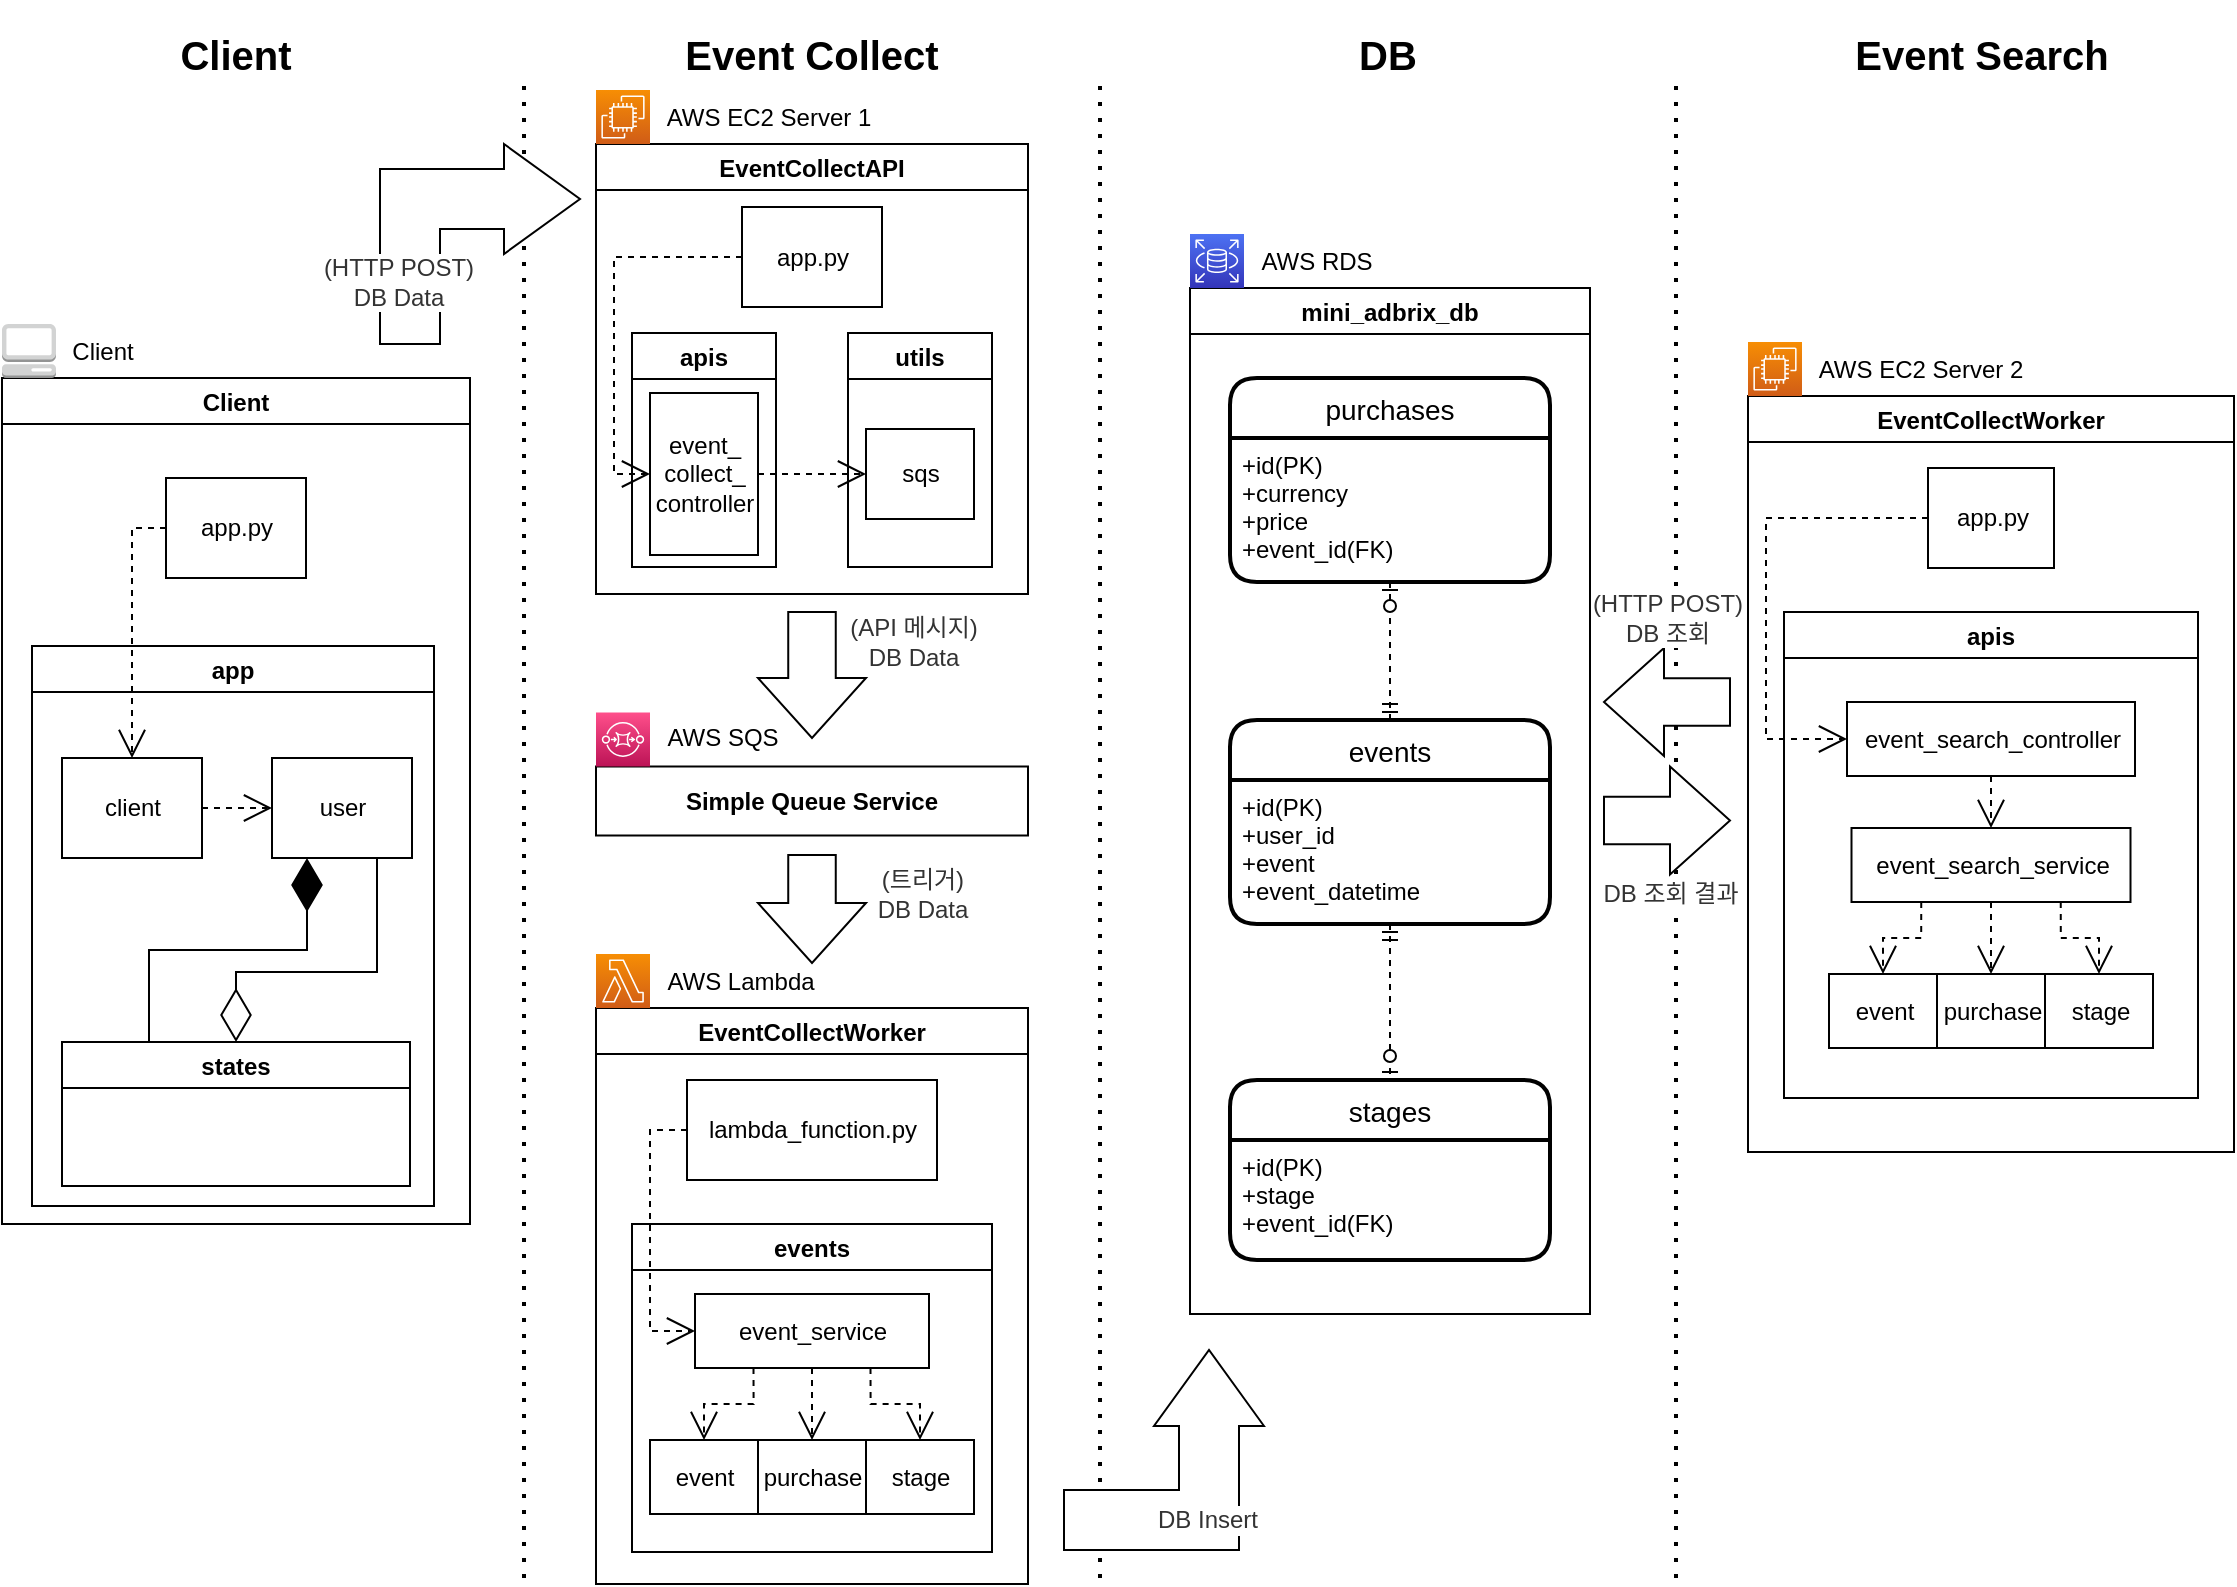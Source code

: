 <mxfile version="16.6.2" type="github"><diagram id="_5P3fEW-SYdq2cckYpuV" name="Page-1"><mxGraphModel dx="1422" dy="762" grid="1" gridSize="9" guides="1" tooltips="1" connect="1" arrows="1" fold="1" page="1" pageScale="1" pageWidth="1169" pageHeight="827" math="0" shadow="0"><root><mxCell id="0"/><mxCell id="1" parent="0"/><mxCell id="-pHT7S1jglSF-8mjZQnq-1" value="Client" style="swimlane;" parent="1" vertex="1"><mxGeometry x="27" y="189" width="234" height="423" as="geometry"/></mxCell><mxCell id="-pHT7S1jglSF-8mjZQnq-4" value="app.py" style="html=1;" parent="-pHT7S1jglSF-8mjZQnq-1" vertex="1"><mxGeometry x="82" y="50" width="70" height="50" as="geometry"/></mxCell><mxCell id="-pHT7S1jglSF-8mjZQnq-6" value="app" style="swimlane;" parent="-pHT7S1jglSF-8mjZQnq-1" vertex="1"><mxGeometry x="15" y="134" width="201" height="280" as="geometry"><mxRectangle x="15" y="134" width="54" height="23" as="alternateBounds"/></mxGeometry></mxCell><mxCell id="-pHT7S1jglSF-8mjZQnq-7" value="states" style="swimlane;" parent="-pHT7S1jglSF-8mjZQnq-6" vertex="1"><mxGeometry x="15" y="198" width="174" height="72" as="geometry"/></mxCell><mxCell id="-pHT7S1jglSF-8mjZQnq-8" value="client" style="html=1;" parent="-pHT7S1jglSF-8mjZQnq-6" vertex="1"><mxGeometry x="15" y="56" width="70" height="50" as="geometry"/></mxCell><mxCell id="-pHT7S1jglSF-8mjZQnq-9" value="user" style="html=1;" parent="-pHT7S1jglSF-8mjZQnq-6" vertex="1"><mxGeometry x="120" y="56" width="70" height="50" as="geometry"/></mxCell><mxCell id="-pHT7S1jglSF-8mjZQnq-16" value="" style="endArrow=diamondThin;endFill=1;endSize=24;html=1;rounded=0;entryX=0.25;entryY=1;entryDx=0;entryDy=0;exitX=0.25;exitY=0;exitDx=0;exitDy=0;edgeStyle=orthogonalEdgeStyle;" parent="-pHT7S1jglSF-8mjZQnq-6" source="-pHT7S1jglSF-8mjZQnq-7" target="-pHT7S1jglSF-8mjZQnq-9" edge="1"><mxGeometry width="160" relative="1" as="geometry"><mxPoint x="273" y="127" as="sourcePoint"/><mxPoint x="433" y="127" as="targetPoint"/></mxGeometry></mxCell><mxCell id="-pHT7S1jglSF-8mjZQnq-18" value="" style="endArrow=diamondThin;endFill=0;endSize=24;html=1;rounded=0;exitX=0.75;exitY=1;exitDx=0;exitDy=0;entryX=0.5;entryY=0;entryDx=0;entryDy=0;edgeStyle=orthogonalEdgeStyle;" parent="-pHT7S1jglSF-8mjZQnq-6" source="-pHT7S1jglSF-8mjZQnq-9" target="-pHT7S1jglSF-8mjZQnq-7" edge="1"><mxGeometry width="160" relative="1" as="geometry"><mxPoint x="300" y="145" as="sourcePoint"/><mxPoint x="460" y="145" as="targetPoint"/><Array as="points"><mxPoint x="173" y="163"/><mxPoint x="102" y="163"/></Array></mxGeometry></mxCell><mxCell id="-pHT7S1jglSF-8mjZQnq-21" value="" style="endArrow=open;endFill=1;endSize=12;html=1;rounded=0;dashed=1;exitX=1;exitY=0.5;exitDx=0;exitDy=0;entryX=0;entryY=0.5;entryDx=0;entryDy=0;" parent="-pHT7S1jglSF-8mjZQnq-6" source="-pHT7S1jglSF-8mjZQnq-8" target="-pHT7S1jglSF-8mjZQnq-9" edge="1"><mxGeometry width="160" relative="1" as="geometry"><mxPoint x="264" y="55" as="sourcePoint"/><mxPoint x="424" y="55" as="targetPoint"/></mxGeometry></mxCell><mxCell id="-pHT7S1jglSF-8mjZQnq-14" value="" style="endArrow=open;endFill=1;endSize=12;html=1;rounded=0;exitX=0.5;exitY=0;exitDx=0;exitDy=0;entryX=0;entryY=0.5;entryDx=0;entryDy=0;strokeColor=none;edgeStyle=orthogonalEdgeStyle;" parent="-pHT7S1jglSF-8mjZQnq-1" source="-pHT7S1jglSF-8mjZQnq-8" target="-pHT7S1jglSF-8mjZQnq-4" edge="1"><mxGeometry width="160" relative="1" as="geometry"><mxPoint x="459" y="81" as="sourcePoint"/><mxPoint x="619" y="81" as="targetPoint"/><Array as="points"><mxPoint x="65" y="145"/><mxPoint x="45" y="145"/><mxPoint x="45" y="75"/></Array></mxGeometry></mxCell><mxCell id="-pHT7S1jglSF-8mjZQnq-22" value="" style="endArrow=open;endFill=1;endSize=12;html=1;rounded=0;dashed=1;edgeStyle=orthogonalEdgeStyle;entryX=0.5;entryY=0;entryDx=0;entryDy=0;exitX=0;exitY=0.5;exitDx=0;exitDy=0;" parent="-pHT7S1jglSF-8mjZQnq-1" source="-pHT7S1jglSF-8mjZQnq-4" target="-pHT7S1jglSF-8mjZQnq-8" edge="1"><mxGeometry width="160" relative="1" as="geometry"><mxPoint x="36" y="45" as="sourcePoint"/><mxPoint x="45" y="54" as="targetPoint"/><Array as="points"><mxPoint x="65" y="75"/></Array></mxGeometry></mxCell><mxCell id="-pHT7S1jglSF-8mjZQnq-5" value="" style="endArrow=none;dashed=1;html=1;dashPattern=1 3;strokeWidth=2;rounded=0;" parent="1" edge="1"><mxGeometry width="50" height="50" relative="1" as="geometry"><mxPoint x="288" y="789" as="sourcePoint"/><mxPoint x="288" y="39" as="targetPoint"/></mxGeometry></mxCell><mxCell id="-pHT7S1jglSF-8mjZQnq-25" value="EventCollectAPI" style="swimlane;" parent="1" vertex="1"><mxGeometry x="324" y="72" width="216" height="225" as="geometry"/></mxCell><mxCell id="-pHT7S1jglSF-8mjZQnq-28" value="apis" style="swimlane;" parent="-pHT7S1jglSF-8mjZQnq-25" vertex="1"><mxGeometry x="18" y="94.5" width="72" height="117" as="geometry"/></mxCell><mxCell id="-pHT7S1jglSF-8mjZQnq-32" value="event_&lt;br&gt;collect_&lt;br&gt;controller" style="html=1;" parent="-pHT7S1jglSF-8mjZQnq-28" vertex="1"><mxGeometry x="9" y="30" width="54" height="81" as="geometry"/></mxCell><mxCell id="-pHT7S1jglSF-8mjZQnq-29" value="utils" style="swimlane;" parent="-pHT7S1jglSF-8mjZQnq-25" vertex="1"><mxGeometry x="126" y="94.5" width="72" height="117" as="geometry"/></mxCell><mxCell id="-pHT7S1jglSF-8mjZQnq-30" value="sqs" style="html=1;" parent="-pHT7S1jglSF-8mjZQnq-29" vertex="1"><mxGeometry x="9" y="48" width="54" height="45" as="geometry"/></mxCell><mxCell id="-pHT7S1jglSF-8mjZQnq-33" value="" style="endArrow=open;endFill=1;endSize=12;html=1;rounded=0;dashed=1;exitX=1;exitY=0.5;exitDx=0;exitDy=0;entryX=0;entryY=0.5;entryDx=0;entryDy=0;" parent="-pHT7S1jglSF-8mjZQnq-25" source="-pHT7S1jglSF-8mjZQnq-32" target="-pHT7S1jglSF-8mjZQnq-30" edge="1"><mxGeometry width="160" relative="1" as="geometry"><mxPoint x="279" y="202.5" as="sourcePoint"/><mxPoint x="439" y="202.5" as="targetPoint"/></mxGeometry></mxCell><mxCell id="-pHT7S1jglSF-8mjZQnq-34" value="app.py" style="html=1;" parent="-pHT7S1jglSF-8mjZQnq-25" vertex="1"><mxGeometry x="73" y="31.5" width="70" height="50" as="geometry"/></mxCell><mxCell id="-pHT7S1jglSF-8mjZQnq-42" value="" style="endArrow=open;endFill=1;endSize=12;html=1;rounded=0;dashed=1;exitX=0;exitY=0.5;exitDx=0;exitDy=0;entryX=0;entryY=0.5;entryDx=0;entryDy=0;edgeStyle=orthogonalEdgeStyle;" parent="-pHT7S1jglSF-8mjZQnq-25" source="-pHT7S1jglSF-8mjZQnq-34" target="-pHT7S1jglSF-8mjZQnq-32" edge="1"><mxGeometry width="160" relative="1" as="geometry"><mxPoint x="162" y="355.5" as="sourcePoint"/><mxPoint x="322" y="355.5" as="targetPoint"/><Array as="points"><mxPoint x="9" y="57"/><mxPoint x="9" y="165"/></Array></mxGeometry></mxCell><mxCell id="-pHT7S1jglSF-8mjZQnq-26" value="" style="endArrow=none;dashed=1;html=1;dashPattern=1 3;strokeWidth=2;rounded=0;" parent="1" edge="1"><mxGeometry width="50" height="50" relative="1" as="geometry"><mxPoint x="576" y="789" as="sourcePoint"/><mxPoint x="576" y="39" as="targetPoint"/></mxGeometry></mxCell><mxCell id="-pHT7S1jglSF-8mjZQnq-27" value="" style="endArrow=none;dashed=1;html=1;dashPattern=1 3;strokeWidth=2;rounded=0;" parent="1" edge="1"><mxGeometry width="50" height="50" relative="1" as="geometry"><mxPoint x="864" y="789" as="sourcePoint"/><mxPoint x="864" y="39" as="targetPoint"/></mxGeometry></mxCell><mxCell id="-pHT7S1jglSF-8mjZQnq-35" value="EventCollectWorker" style="swimlane;" parent="1" vertex="1"><mxGeometry x="324" y="504" width="216" height="288" as="geometry"/></mxCell><mxCell id="-pHT7S1jglSF-8mjZQnq-36" value="events" style="swimlane;startSize=23;" parent="-pHT7S1jglSF-8mjZQnq-35" vertex="1"><mxGeometry x="18" y="108" width="180" height="164" as="geometry"/></mxCell><mxCell id="-pHT7S1jglSF-8mjZQnq-37" value="event_service" style="html=1;" parent="-pHT7S1jglSF-8mjZQnq-36" vertex="1"><mxGeometry x="31.5" y="35" width="117" height="37" as="geometry"/></mxCell><mxCell id="-pHT7S1jglSF-8mjZQnq-43" value="event" style="html=1;" parent="-pHT7S1jglSF-8mjZQnq-36" vertex="1"><mxGeometry x="9" y="108" width="54" height="37" as="geometry"/></mxCell><mxCell id="-pHT7S1jglSF-8mjZQnq-44" value="purchase" style="html=1;" parent="-pHT7S1jglSF-8mjZQnq-36" vertex="1"><mxGeometry x="63" y="108" width="54" height="37" as="geometry"/></mxCell><mxCell id="-pHT7S1jglSF-8mjZQnq-45" value="stage" style="html=1;" parent="-pHT7S1jglSF-8mjZQnq-36" vertex="1"><mxGeometry x="117" y="108" width="54" height="37" as="geometry"/></mxCell><mxCell id="-pHT7S1jglSF-8mjZQnq-46" value="" style="endArrow=open;endFill=1;endSize=12;html=1;rounded=0;dashed=1;exitX=0.25;exitY=1;exitDx=0;exitDy=0;entryX=0.5;entryY=0;entryDx=0;entryDy=0;edgeStyle=orthogonalEdgeStyle;" parent="-pHT7S1jglSF-8mjZQnq-36" source="-pHT7S1jglSF-8mjZQnq-37" target="-pHT7S1jglSF-8mjZQnq-43" edge="1"><mxGeometry width="160" relative="1" as="geometry"><mxPoint x="270" y="18" as="sourcePoint"/><mxPoint x="430" y="18" as="targetPoint"/></mxGeometry></mxCell><mxCell id="-pHT7S1jglSF-8mjZQnq-47" value="" style="endArrow=open;endFill=1;endSize=12;html=1;rounded=0;dashed=1;exitX=0.5;exitY=1;exitDx=0;exitDy=0;entryX=0.5;entryY=0;entryDx=0;entryDy=0;" parent="-pHT7S1jglSF-8mjZQnq-36" source="-pHT7S1jglSF-8mjZQnq-37" target="-pHT7S1jglSF-8mjZQnq-44" edge="1"><mxGeometry width="160" relative="1" as="geometry"><mxPoint x="198" y="54" as="sourcePoint"/><mxPoint x="358" y="54" as="targetPoint"/></mxGeometry></mxCell><mxCell id="-pHT7S1jglSF-8mjZQnq-48" value="" style="endArrow=open;endFill=1;endSize=12;html=1;rounded=0;dashed=1;exitX=0.75;exitY=1;exitDx=0;exitDy=0;entryX=0.5;entryY=0;entryDx=0;entryDy=0;edgeStyle=orthogonalEdgeStyle;" parent="-pHT7S1jglSF-8mjZQnq-36" source="-pHT7S1jglSF-8mjZQnq-37" target="-pHT7S1jglSF-8mjZQnq-45" edge="1"><mxGeometry width="160" relative="1" as="geometry"><mxPoint x="144" y="-99" as="sourcePoint"/><mxPoint x="304" y="-99" as="targetPoint"/></mxGeometry></mxCell><mxCell id="-pHT7S1jglSF-8mjZQnq-41" value="lambda_function.py" style="html=1;" parent="-pHT7S1jglSF-8mjZQnq-35" vertex="1"><mxGeometry x="45.5" y="36" width="125" height="50" as="geometry"/></mxCell><mxCell id="-pHT7S1jglSF-8mjZQnq-49" value="" style="endArrow=open;endFill=1;endSize=12;html=1;rounded=0;dashed=1;exitX=0;exitY=0.5;exitDx=0;exitDy=0;entryX=0;entryY=0.5;entryDx=0;entryDy=0;edgeStyle=orthogonalEdgeStyle;" parent="-pHT7S1jglSF-8mjZQnq-35" source="-pHT7S1jglSF-8mjZQnq-41" target="-pHT7S1jglSF-8mjZQnq-37" edge="1"><mxGeometry width="160" relative="1" as="geometry"><mxPoint x="162" y="9" as="sourcePoint"/><mxPoint x="322" y="9" as="targetPoint"/><Array as="points"><mxPoint x="27" y="61"/><mxPoint x="27" y="162"/></Array></mxGeometry></mxCell><mxCell id="-pHT7S1jglSF-8mjZQnq-50" value="EventCollectWorker" style="swimlane;" parent="1" vertex="1"><mxGeometry x="900" y="198" width="243" height="378" as="geometry"/></mxCell><mxCell id="-pHT7S1jglSF-8mjZQnq-51" value="apis" style="swimlane;startSize=23;" parent="-pHT7S1jglSF-8mjZQnq-50" vertex="1"><mxGeometry x="18" y="108" width="207" height="243" as="geometry"/></mxCell><mxCell id="-pHT7S1jglSF-8mjZQnq-52" value="event_search_service" style="html=1;" parent="-pHT7S1jglSF-8mjZQnq-51" vertex="1"><mxGeometry x="33.75" y="108" width="139.5" height="37" as="geometry"/></mxCell><mxCell id="-pHT7S1jglSF-8mjZQnq-53" value="event" style="html=1;" parent="-pHT7S1jglSF-8mjZQnq-51" vertex="1"><mxGeometry x="22.5" y="181" width="54" height="37" as="geometry"/></mxCell><mxCell id="-pHT7S1jglSF-8mjZQnq-54" value="purchase" style="html=1;" parent="-pHT7S1jglSF-8mjZQnq-51" vertex="1"><mxGeometry x="76.5" y="181" width="54" height="37" as="geometry"/></mxCell><mxCell id="-pHT7S1jglSF-8mjZQnq-55" value="stage" style="html=1;" parent="-pHT7S1jglSF-8mjZQnq-51" vertex="1"><mxGeometry x="130.5" y="181" width="54" height="37" as="geometry"/></mxCell><mxCell id="-pHT7S1jglSF-8mjZQnq-56" value="" style="endArrow=open;endFill=1;endSize=12;html=1;rounded=0;dashed=1;exitX=0.25;exitY=1;exitDx=0;exitDy=0;entryX=0.5;entryY=0;entryDx=0;entryDy=0;edgeStyle=orthogonalEdgeStyle;" parent="-pHT7S1jglSF-8mjZQnq-51" source="-pHT7S1jglSF-8mjZQnq-52" target="-pHT7S1jglSF-8mjZQnq-53" edge="1"><mxGeometry width="160" relative="1" as="geometry"><mxPoint x="270" as="sourcePoint"/><mxPoint x="430" as="targetPoint"/></mxGeometry></mxCell><mxCell id="-pHT7S1jglSF-8mjZQnq-57" value="" style="endArrow=open;endFill=1;endSize=12;html=1;rounded=0;dashed=1;exitX=0.5;exitY=1;exitDx=0;exitDy=0;entryX=0.5;entryY=0;entryDx=0;entryDy=0;" parent="-pHT7S1jglSF-8mjZQnq-51" source="-pHT7S1jglSF-8mjZQnq-52" target="-pHT7S1jglSF-8mjZQnq-54" edge="1"><mxGeometry width="160" relative="1" as="geometry"><mxPoint x="198" y="36" as="sourcePoint"/><mxPoint x="358" y="36" as="targetPoint"/></mxGeometry></mxCell><mxCell id="-pHT7S1jglSF-8mjZQnq-58" value="" style="endArrow=open;endFill=1;endSize=12;html=1;rounded=0;dashed=1;exitX=0.75;exitY=1;exitDx=0;exitDy=0;entryX=0.5;entryY=0;entryDx=0;entryDy=0;edgeStyle=orthogonalEdgeStyle;" parent="-pHT7S1jglSF-8mjZQnq-51" source="-pHT7S1jglSF-8mjZQnq-52" target="-pHT7S1jglSF-8mjZQnq-55" edge="1"><mxGeometry width="160" relative="1" as="geometry"><mxPoint x="144" y="-117" as="sourcePoint"/><mxPoint x="304" y="-117" as="targetPoint"/></mxGeometry></mxCell><mxCell id="-pHT7S1jglSF-8mjZQnq-61" value="event_search_controller" style="html=1;" parent="-pHT7S1jglSF-8mjZQnq-51" vertex="1"><mxGeometry x="31.5" y="45" width="144" height="37" as="geometry"/></mxCell><mxCell id="-pHT7S1jglSF-8mjZQnq-63" value="" style="endArrow=open;endFill=1;endSize=12;html=1;rounded=0;dashed=1;exitX=0.5;exitY=1;exitDx=0;exitDy=0;entryX=0.5;entryY=0;entryDx=0;entryDy=0;" parent="-pHT7S1jglSF-8mjZQnq-51" source="-pHT7S1jglSF-8mjZQnq-61" target="-pHT7S1jglSF-8mjZQnq-52" edge="1"><mxGeometry width="160" relative="1" as="geometry"><mxPoint x="-360" y="63" as="sourcePoint"/><mxPoint x="-200" y="63" as="targetPoint"/></mxGeometry></mxCell><mxCell id="-pHT7S1jglSF-8mjZQnq-59" value="app.py" style="html=1;" parent="-pHT7S1jglSF-8mjZQnq-50" vertex="1"><mxGeometry x="90" y="36" width="63" height="50" as="geometry"/></mxCell><mxCell id="-pHT7S1jglSF-8mjZQnq-62" value="" style="endArrow=open;endFill=1;endSize=12;html=1;rounded=0;dashed=1;exitX=0;exitY=0.5;exitDx=0;exitDy=0;entryX=0;entryY=0.5;entryDx=0;entryDy=0;edgeStyle=orthogonalEdgeStyle;" parent="-pHT7S1jglSF-8mjZQnq-50" source="-pHT7S1jglSF-8mjZQnq-59" target="-pHT7S1jglSF-8mjZQnq-61" edge="1"><mxGeometry width="160" relative="1" as="geometry"><mxPoint x="-270" y="152" as="sourcePoint"/><mxPoint x="-110" y="152" as="targetPoint"/><Array as="points"><mxPoint x="9" y="61"/><mxPoint x="9" y="172"/></Array></mxGeometry></mxCell><mxCell id="-pHT7S1jglSF-8mjZQnq-64" value="mini_adbrix_db" style="swimlane;" parent="1" vertex="1"><mxGeometry x="621" y="144" width="200" height="513" as="geometry"/></mxCell><mxCell id="-pHT7S1jglSF-8mjZQnq-65" value="events" style="swimlane;childLayout=stackLayout;horizontal=1;startSize=30;horizontalStack=0;rounded=1;fontSize=14;fontStyle=0;strokeWidth=2;resizeParent=0;resizeLast=1;shadow=0;dashed=0;align=center;" parent="-pHT7S1jglSF-8mjZQnq-64" vertex="1"><mxGeometry x="20" y="216" width="160" height="102" as="geometry"/></mxCell><mxCell id="-pHT7S1jglSF-8mjZQnq-66" value="+id(PK)&#10;+user_id&#10;+event&#10;+event_datetime" style="align=left;strokeColor=none;fillColor=none;spacingLeft=4;fontSize=12;verticalAlign=top;resizable=0;rotatable=0;part=1;" parent="-pHT7S1jglSF-8mjZQnq-65" vertex="1"><mxGeometry y="30" width="160" height="72" as="geometry"/></mxCell><mxCell id="-pHT7S1jglSF-8mjZQnq-67" value="purchases" style="swimlane;childLayout=stackLayout;horizontal=1;startSize=30;horizontalStack=0;rounded=1;fontSize=14;fontStyle=0;strokeWidth=2;resizeParent=0;resizeLast=1;shadow=0;dashed=0;align=center;" parent="-pHT7S1jglSF-8mjZQnq-64" vertex="1"><mxGeometry x="20" y="45" width="160" height="102" as="geometry"/></mxCell><mxCell id="-pHT7S1jglSF-8mjZQnq-68" value="+id(PK)&#10;+currency&#10;+price&#10;+event_id(FK)" style="align=left;strokeColor=none;fillColor=none;spacingLeft=4;fontSize=12;verticalAlign=top;resizable=0;rotatable=0;part=1;" parent="-pHT7S1jglSF-8mjZQnq-67" vertex="1"><mxGeometry y="30" width="160" height="72" as="geometry"/></mxCell><mxCell id="-pHT7S1jglSF-8mjZQnq-70" value="stages" style="swimlane;childLayout=stackLayout;horizontal=1;startSize=30;horizontalStack=0;rounded=1;fontSize=14;fontStyle=0;strokeWidth=2;resizeParent=0;resizeLast=1;shadow=0;dashed=0;align=center;" parent="-pHT7S1jglSF-8mjZQnq-64" vertex="1"><mxGeometry x="20" y="396" width="160" height="90" as="geometry"/></mxCell><mxCell id="-pHT7S1jglSF-8mjZQnq-71" value="+id(PK)&#10;+stage&#10;+event_id(FK)" style="align=left;strokeColor=none;fillColor=none;spacingLeft=4;fontSize=12;verticalAlign=top;resizable=0;rotatable=0;part=1;" parent="-pHT7S1jglSF-8mjZQnq-70" vertex="1"><mxGeometry y="30" width="160" height="60" as="geometry"/></mxCell><mxCell id="-pHT7S1jglSF-8mjZQnq-76" value="" style="fontSize=12;html=1;endArrow=ERzeroToOne;startArrow=ERmandOne;rounded=0;dashed=1;entryX=0.5;entryY=1;entryDx=0;entryDy=0;exitX=0.5;exitY=0;exitDx=0;exitDy=0;" parent="-pHT7S1jglSF-8mjZQnq-64" source="-pHT7S1jglSF-8mjZQnq-65" target="-pHT7S1jglSF-8mjZQnq-68" edge="1"><mxGeometry width="100" height="100" relative="1" as="geometry"><mxPoint x="-99" y="343" as="sourcePoint"/><mxPoint x="1" y="243" as="targetPoint"/></mxGeometry></mxCell><mxCell id="-pHT7S1jglSF-8mjZQnq-77" value="" style="fontSize=12;html=1;endArrow=ERzeroToOne;startArrow=ERmandOne;rounded=0;dashed=1;entryX=0.5;entryY=0;entryDx=0;entryDy=0;exitX=0.5;exitY=1;exitDx=0;exitDy=0;" parent="-pHT7S1jglSF-8mjZQnq-64" source="-pHT7S1jglSF-8mjZQnq-66" target="-pHT7S1jglSF-8mjZQnq-70" edge="1"><mxGeometry width="100" height="100" relative="1" as="geometry"><mxPoint x="-99" y="343" as="sourcePoint"/><mxPoint x="1" y="243" as="targetPoint"/></mxGeometry></mxCell><mxCell id="-pHT7S1jglSF-8mjZQnq-78" value="" style="html=1;shadow=0;dashed=0;align=center;verticalAlign=middle;shape=mxgraph.arrows2.bendArrow;dy=15;dx=38;notch=0;arrowHead=55;rounded=0;" parent="1" vertex="1"><mxGeometry x="216" y="72" width="100" height="100" as="geometry"/></mxCell><mxCell id="-pHT7S1jglSF-8mjZQnq-81" value="" style="html=1;shadow=0;dashed=0;align=center;verticalAlign=middle;shape=mxgraph.arrows2.bendArrow;dy=15;dx=38;notch=0;arrowHead=55;rounded=0;flipV=1;flipH=0;direction=south;" parent="1" vertex="1"><mxGeometry x="558" y="675" width="100" height="100" as="geometry"/></mxCell><mxCell id="-pHT7S1jglSF-8mjZQnq-82" value="&lt;b&gt;&lt;font style=&quot;font-size: 20px&quot;&gt;Client&lt;/font&gt;&lt;/b&gt;" style="text;html=1;strokeColor=none;fillColor=none;align=center;verticalAlign=middle;whiteSpace=wrap;rounded=0;" parent="1" vertex="1"><mxGeometry x="99" width="90" height="54" as="geometry"/></mxCell><mxCell id="-pHT7S1jglSF-8mjZQnq-83" value="&lt;b&gt;&lt;font style=&quot;font-size: 20px&quot;&gt;Event Collect&lt;/font&gt;&lt;/b&gt;" style="text;html=1;strokeColor=none;fillColor=none;align=center;verticalAlign=middle;whiteSpace=wrap;rounded=0;" parent="1" vertex="1"><mxGeometry x="360" width="144" height="54" as="geometry"/></mxCell><mxCell id="-pHT7S1jglSF-8mjZQnq-84" value="&lt;b&gt;&lt;font style=&quot;font-size: 20px&quot;&gt;DB&lt;/font&gt;&lt;/b&gt;" style="text;html=1;strokeColor=none;fillColor=none;align=center;verticalAlign=middle;whiteSpace=wrap;rounded=0;" parent="1" vertex="1"><mxGeometry x="648" width="144" height="54" as="geometry"/></mxCell><mxCell id="-pHT7S1jglSF-8mjZQnq-85" value="&lt;b&gt;&lt;font style=&quot;font-size: 20px&quot;&gt;Event Search&lt;/font&gt;&lt;/b&gt;" style="text;html=1;strokeColor=none;fillColor=none;align=center;verticalAlign=middle;whiteSpace=wrap;rounded=0;" parent="1" vertex="1"><mxGeometry x="945" width="144" height="54" as="geometry"/></mxCell><UserObject label="&lt;font style=&quot;font-size: 12px;&quot;&gt;Simple Queue Service&lt;/font&gt;" treeRoot="1" id="-pHT7S1jglSF-8mjZQnq-88"><mxCell style="whiteSpace=wrap;html=1;align=center;treeFolding=1;treeMoving=1;newEdgeStyle={&quot;edgeStyle&quot;:&quot;elbowEdgeStyle&quot;,&quot;startArrow&quot;:&quot;none&quot;,&quot;endArrow&quot;:&quot;none&quot;};fontSize=12;fontStyle=1" parent="1" vertex="1"><mxGeometry x="324" y="383.25" width="216" height="34.5" as="geometry"/></mxCell></UserObject><mxCell id="-pHT7S1jglSF-8mjZQnq-90" value="" style="html=1;shadow=0;dashed=0;align=center;verticalAlign=middle;shape=mxgraph.arrows2.arrow;dy=0.56;dx=30;direction=south;notch=0;fontSize=12;" parent="1" vertex="1"><mxGeometry x="405" y="306" width="54" height="63" as="geometry"/></mxCell><mxCell id="-pHT7S1jglSF-8mjZQnq-92" value="(HTTP POST)&lt;br&gt;DB Data" style="text;html=1;align=center;verticalAlign=middle;whiteSpace=wrap;rounded=0;fontSize=12;labelBackgroundColor=default;labelBorderColor=none;fillColor=none;fontColor=#333333;strokeColor=none;" parent="1" vertex="1"><mxGeometry x="180" y="126" width="91" height="30" as="geometry"/></mxCell><mxCell id="-pHT7S1jglSF-8mjZQnq-93" value="&lt;div&gt;(API 메시지)&lt;/div&gt;&lt;div&gt;DB Data&lt;/div&gt;" style="text;html=1;align=center;verticalAlign=middle;whiteSpace=wrap;rounded=0;fontSize=12;labelBackgroundColor=default;labelBorderColor=none;fillColor=none;fontColor=#333333;strokeColor=none;fontStyle=0" parent="1" vertex="1"><mxGeometry x="432" y="306" width="102" height="30" as="geometry"/></mxCell><mxCell id="-pHT7S1jglSF-8mjZQnq-94" value="(트리거)&lt;br&gt;DB Data" style="text;html=1;align=center;verticalAlign=middle;whiteSpace=wrap;rounded=0;fontSize=12;labelBackgroundColor=default;labelBorderColor=none;fillColor=none;fontColor=#333333;strokeColor=none;fontStyle=0" parent="1" vertex="1"><mxGeometry x="441" y="432" width="93" height="30" as="geometry"/></mxCell><mxCell id="-pHT7S1jglSF-8mjZQnq-95" value="" style="html=1;shadow=0;dashed=0;align=center;verticalAlign=middle;shape=mxgraph.arrows2.arrow;dy=0.56;dx=30;direction=south;notch=0;fontSize=12;" parent="1" vertex="1"><mxGeometry x="405" y="427.5" width="54" height="54" as="geometry"/></mxCell><mxCell id="-pHT7S1jglSF-8mjZQnq-96" value="DB Insert" style="text;html=1;align=center;verticalAlign=middle;whiteSpace=wrap;rounded=0;fontSize=12;labelBackgroundColor=default;labelBorderColor=none;fillColor=none;fontColor=#333333;strokeColor=none;" parent="1" vertex="1"><mxGeometry x="594" y="745" width="72" height="30" as="geometry"/></mxCell><mxCell id="-pHT7S1jglSF-8mjZQnq-97" value="" style="html=1;shadow=0;dashed=0;align=center;verticalAlign=middle;shape=mxgraph.arrows2.arrow;dy=0.56;dx=30;direction=west;notch=0;fontSize=12;" parent="1" vertex="1"><mxGeometry x="828" y="324" width="63" height="54" as="geometry"/></mxCell><mxCell id="-pHT7S1jglSF-8mjZQnq-99" value="" style="html=1;shadow=0;dashed=0;align=center;verticalAlign=middle;shape=mxgraph.arrows2.arrow;dy=0.56;dx=30;direction=east;notch=0;fontSize=12;" parent="1" vertex="1"><mxGeometry x="828" y="383.25" width="63" height="54" as="geometry"/></mxCell><mxCell id="-pHT7S1jglSF-8mjZQnq-101" value="(HTTP POST)&lt;br&gt;DB 조회" style="text;html=1;align=center;verticalAlign=middle;whiteSpace=wrap;rounded=0;fontSize=12;labelBackgroundColor=default;labelBorderColor=none;fillColor=none;fontColor=#333333;strokeColor=none;" parent="1" vertex="1"><mxGeometry x="816.75" y="294" width="85.5" height="30" as="geometry"/></mxCell><mxCell id="-pHT7S1jglSF-8mjZQnq-102" value="DB 조회 결과" style="text;html=1;align=center;verticalAlign=middle;whiteSpace=wrap;rounded=0;fontSize=12;labelBackgroundColor=default;labelBorderColor=none;fillColor=none;fontColor=#333333;strokeColor=none;" parent="1" vertex="1"><mxGeometry x="822.5" y="432" width="76.5" height="30" as="geometry"/></mxCell><mxCell id="64aQCXbYBmhvfESrvLNK-5" value="" style="sketch=0;points=[[0,0,0],[0.25,0,0],[0.5,0,0],[0.75,0,0],[1,0,0],[0,1,0],[0.25,1,0],[0.5,1,0],[0.75,1,0],[1,1,0],[0,0.25,0],[0,0.5,0],[0,0.75,0],[1,0.25,0],[1,0.5,0],[1,0.75,0]];outlineConnect=0;fontColor=#232F3E;gradientColor=#F78E04;gradientDirection=north;fillColor=#D05C17;strokeColor=#ffffff;dashed=0;verticalLabelPosition=bottom;verticalAlign=top;align=center;html=1;fontSize=12;fontStyle=0;aspect=fixed;shape=mxgraph.aws4.resourceIcon;resIcon=mxgraph.aws4.ec2;" parent="1" vertex="1"><mxGeometry x="324" y="45" width="27" height="27" as="geometry"/></mxCell><mxCell id="64aQCXbYBmhvfESrvLNK-6" value="" style="sketch=0;points=[[0,0,0],[0.25,0,0],[0.5,0,0],[0.75,0,0],[1,0,0],[0,1,0],[0.25,1,0],[0.5,1,0],[0.75,1,0],[1,1,0],[0,0.25,0],[0,0.5,0],[0,0.75,0],[1,0.25,0],[1,0.5,0],[1,0.75,0]];outlineConnect=0;fontColor=#232F3E;gradientColor=#FF4F8B;gradientDirection=north;fillColor=#BC1356;strokeColor=#ffffff;dashed=0;verticalLabelPosition=bottom;verticalAlign=top;align=center;html=1;fontSize=12;fontStyle=0;aspect=fixed;shape=mxgraph.aws4.resourceIcon;resIcon=mxgraph.aws4.sqs;" parent="1" vertex="1"><mxGeometry x="324" y="356.25" width="27" height="27" as="geometry"/></mxCell><mxCell id="64aQCXbYBmhvfESrvLNK-9" value="" style="sketch=0;points=[[0,0,0],[0.25,0,0],[0.5,0,0],[0.75,0,0],[1,0,0],[0,1,0],[0.25,1,0],[0.5,1,0],[0.75,1,0],[1,1,0],[0,0.25,0],[0,0.5,0],[0,0.75,0],[1,0.25,0],[1,0.5,0],[1,0.75,0]];outlineConnect=0;fontColor=#232F3E;gradientColor=#F78E04;gradientDirection=north;fillColor=#D05C17;strokeColor=#ffffff;dashed=0;verticalLabelPosition=bottom;verticalAlign=top;align=center;html=1;fontSize=12;fontStyle=0;aspect=fixed;shape=mxgraph.aws4.resourceIcon;resIcon=mxgraph.aws4.lambda;direction=east;" parent="1" vertex="1"><mxGeometry x="324" y="477" width="27" height="27" as="geometry"/></mxCell><mxCell id="64aQCXbYBmhvfESrvLNK-10" value="" style="sketch=0;points=[[0,0,0],[0.25,0,0],[0.5,0,0],[0.75,0,0],[1,0,0],[0,1,0],[0.25,1,0],[0.5,1,0],[0.75,1,0],[1,1,0],[0,0.25,0],[0,0.5,0],[0,0.75,0],[1,0.25,0],[1,0.5,0],[1,0.75,0]];outlineConnect=0;fontColor=#232F3E;gradientColor=#4D72F3;gradientDirection=north;fillColor=#3334B9;strokeColor=#ffffff;dashed=0;verticalLabelPosition=bottom;verticalAlign=top;align=center;html=1;fontSize=12;fontStyle=0;aspect=fixed;shape=mxgraph.aws4.resourceIcon;resIcon=mxgraph.aws4.rds;" parent="1" vertex="1"><mxGeometry x="621" y="117" width="27" height="27" as="geometry"/></mxCell><mxCell id="64aQCXbYBmhvfESrvLNK-11" value="" style="sketch=0;points=[[0,0,0],[0.25,0,0],[0.5,0,0],[0.75,0,0],[1,0,0],[0,1,0],[0.25,1,0],[0.5,1,0],[0.75,1,0],[1,1,0],[0,0.25,0],[0,0.5,0],[0,0.75,0],[1,0.25,0],[1,0.5,0],[1,0.75,0]];outlineConnect=0;fontColor=#232F3E;gradientColor=#F78E04;gradientDirection=north;fillColor=#D05C17;strokeColor=#ffffff;dashed=0;verticalLabelPosition=bottom;verticalAlign=top;align=center;html=1;fontSize=12;fontStyle=0;aspect=fixed;shape=mxgraph.aws4.resourceIcon;resIcon=mxgraph.aws4.ec2;" parent="1" vertex="1"><mxGeometry x="900" y="171" width="27" height="27" as="geometry"/></mxCell><mxCell id="64aQCXbYBmhvfESrvLNK-12" value="" style="outlineConnect=0;dashed=0;verticalLabelPosition=bottom;verticalAlign=top;align=center;html=1;shape=mxgraph.aws3.management_console;fillColor=#D2D3D3;gradientColor=none;" parent="1" vertex="1"><mxGeometry x="27" y="162" width="27" height="27" as="geometry"/></mxCell><mxCell id="64aQCXbYBmhvfESrvLNK-13" value="Client" style="text;html=1;align=center;verticalAlign=middle;resizable=0;points=[];autosize=1;strokeColor=none;fillColor=none;" parent="1" vertex="1"><mxGeometry x="54" y="166.5" width="45" height="18" as="geometry"/></mxCell><mxCell id="64aQCXbYBmhvfESrvLNK-14" value="AWS EC2 Server 1" style="text;html=1;align=center;verticalAlign=middle;resizable=0;points=[];autosize=1;strokeColor=none;fillColor=none;" parent="1" vertex="1"><mxGeometry x="351" y="49.5" width="117" height="18" as="geometry"/></mxCell><mxCell id="64aQCXbYBmhvfESrvLNK-15" value="AWS EC2 Server 2" style="text;html=1;align=center;verticalAlign=middle;resizable=0;points=[];autosize=1;strokeColor=none;fillColor=none;" parent="1" vertex="1"><mxGeometry x="927" y="175.5" width="117" height="18" as="geometry"/></mxCell><mxCell id="64aQCXbYBmhvfESrvLNK-16" value="AWS SQS" style="text;html=1;align=center;verticalAlign=middle;resizable=0;points=[];autosize=1;strokeColor=none;fillColor=none;" parent="1" vertex="1"><mxGeometry x="351" y="360" width="72" height="18" as="geometry"/></mxCell><mxCell id="64aQCXbYBmhvfESrvLNK-18" value="AWS Lambda" style="text;html=1;align=center;verticalAlign=middle;resizable=0;points=[];autosize=1;strokeColor=none;fillColor=none;" parent="1" vertex="1"><mxGeometry x="351" y="481.5" width="90" height="18" as="geometry"/></mxCell><mxCell id="64aQCXbYBmhvfESrvLNK-19" value="AWS RDS" style="text;html=1;align=center;verticalAlign=middle;resizable=0;points=[];autosize=1;strokeColor=none;fillColor=none;" parent="1" vertex="1"><mxGeometry x="648" y="121.5" width="72" height="18" as="geometry"/></mxCell></root></mxGraphModel></diagram></mxfile>